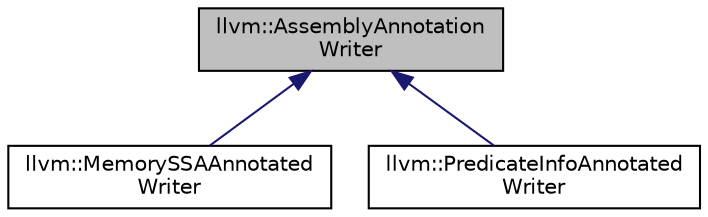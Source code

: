 digraph "llvm::AssemblyAnnotationWriter"
{
 // LATEX_PDF_SIZE
  bgcolor="transparent";
  edge [fontname="Helvetica",fontsize="10",labelfontname="Helvetica",labelfontsize="10"];
  node [fontname="Helvetica",fontsize="10",shape="box"];
  Node1 [label="llvm::AssemblyAnnotation\lWriter",height=0.2,width=0.4,color="black", fillcolor="grey75", style="filled", fontcolor="black",tooltip=" "];
  Node1 -> Node2 [dir="back",color="midnightblue",fontsize="10",style="solid",fontname="Helvetica"];
  Node2 [label="llvm::MemorySSAAnnotated\lWriter",height=0.2,width=0.4,color="black",URL="$classllvm_1_1MemorySSAAnnotatedWriter.html",tooltip="An assembly annotator class to print Memory SSA information in comments."];
  Node1 -> Node3 [dir="back",color="midnightblue",fontsize="10",style="solid",fontname="Helvetica"];
  Node3 [label="llvm::PredicateInfoAnnotated\lWriter",height=0.2,width=0.4,color="black",URL="$classllvm_1_1PredicateInfoAnnotatedWriter.html",tooltip="An assembly annotator class to print PredicateInfo information in comments."];
}
